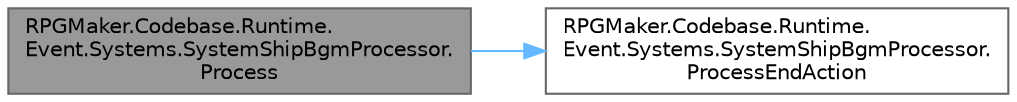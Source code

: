 digraph "RPGMaker.Codebase.Runtime.Event.Systems.SystemShipBgmProcessor.Process"
{
 // LATEX_PDF_SIZE
  bgcolor="transparent";
  edge [fontname=Helvetica,fontsize=10,labelfontname=Helvetica,labelfontsize=10];
  node [fontname=Helvetica,fontsize=10,shape=box,height=0.2,width=0.4];
  rankdir="LR";
  Node1 [id="Node000001",label="RPGMaker.Codebase.Runtime.\lEvent.Systems.SystemShipBgmProcessor.\lProcess",height=0.2,width=0.4,color="gray40", fillcolor="grey60", style="filled", fontcolor="black",tooltip="😁 処理"];
  Node1 -> Node2 [id="edge1_Node000001_Node000002",color="steelblue1",style="solid",tooltip=" "];
  Node2 [id="Node000002",label="RPGMaker.Codebase.Runtime.\lEvent.Systems.SystemShipBgmProcessor.\lProcessEndAction",height=0.2,width=0.4,color="grey40", fillcolor="white", style="filled",URL="$d6/d69/class_r_p_g_maker_1_1_codebase_1_1_runtime_1_1_event_1_1_systems_1_1_system_ship_bgm_processor.html#af304df26d384781a810114ffe6cac8ae",tooltip="😁 終了処理"];
}

